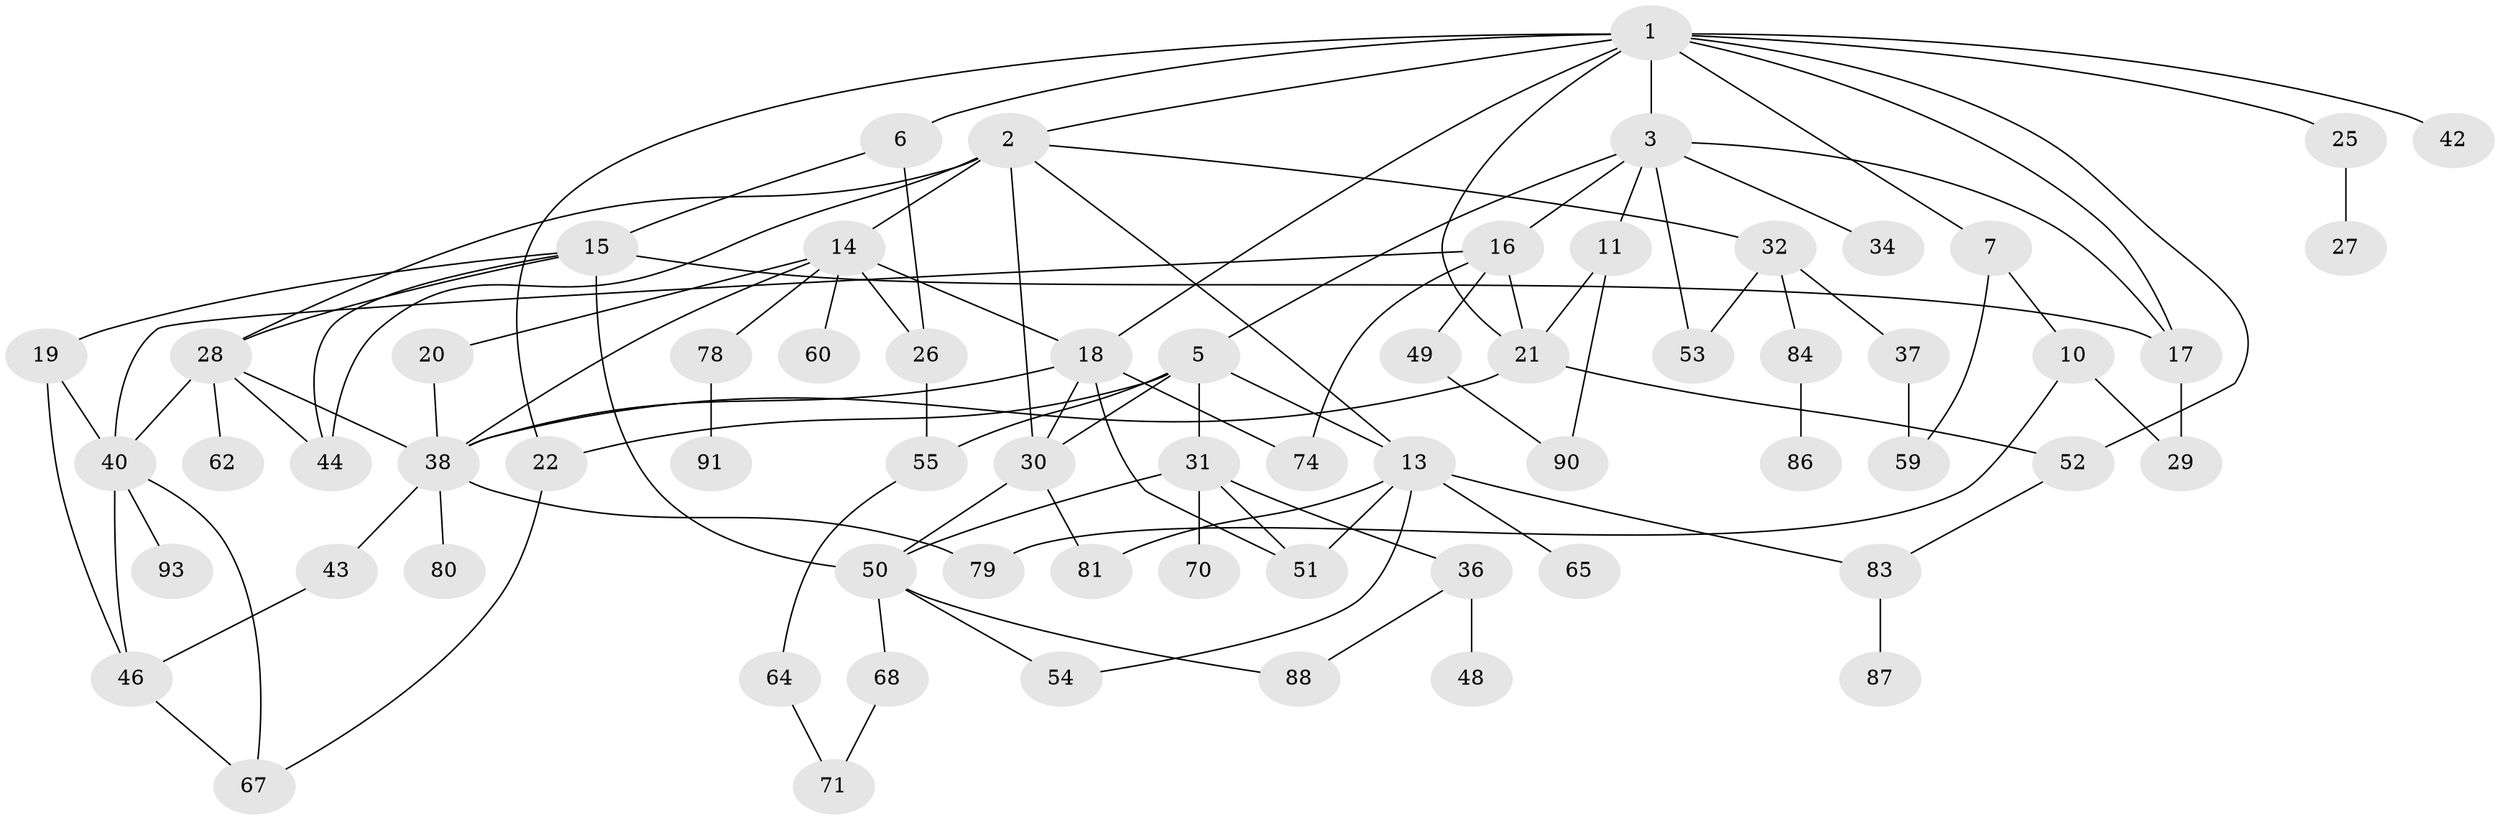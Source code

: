 // Generated by graph-tools (version 1.1) at 2025/51/02/27/25 19:51:37]
// undirected, 65 vertices, 104 edges
graph export_dot {
graph [start="1"]
  node [color=gray90,style=filled];
  1 [super="+4"];
  2 [super="+12"];
  3 [super="+8"];
  5 [super="+61"];
  6;
  7 [super="+9"];
  10;
  11 [super="+35"];
  13 [super="+82"];
  14 [super="+24"];
  15 [super="+39"];
  16 [super="+56"];
  17 [super="+76"];
  18 [super="+23"];
  19;
  20;
  21 [super="+75"];
  22 [super="+92"];
  25;
  26;
  27;
  28 [super="+45"];
  29;
  30;
  31 [super="+33"];
  32 [super="+41"];
  34;
  36;
  37;
  38 [super="+57"];
  40 [super="+47"];
  42 [super="+89"];
  43;
  44;
  46 [super="+58"];
  48;
  49;
  50 [super="+69"];
  51 [super="+73"];
  52 [super="+63"];
  53 [super="+77"];
  54;
  55 [super="+66"];
  59;
  60;
  62;
  64;
  65;
  67;
  68;
  70;
  71 [super="+72"];
  74;
  78;
  79;
  80;
  81;
  83 [super="+85"];
  84;
  86;
  87;
  88;
  90;
  91;
  93;
  1 -- 2;
  1 -- 3;
  1 -- 6;
  1 -- 21;
  1 -- 22;
  1 -- 25;
  1 -- 18;
  1 -- 52;
  1 -- 7;
  1 -- 42;
  1 -- 17;
  2 -- 14 [weight=2];
  2 -- 32;
  2 -- 30;
  2 -- 28;
  2 -- 44;
  2 -- 13;
  3 -- 5;
  3 -- 11;
  3 -- 16;
  3 -- 34;
  3 -- 17;
  3 -- 53;
  5 -- 13;
  5 -- 31;
  5 -- 30;
  5 -- 22;
  5 -- 55;
  6 -- 15;
  6 -- 26;
  7 -- 59;
  7 -- 10;
  10 -- 79;
  10 -- 29;
  11 -- 90;
  11 -- 21;
  13 -- 54;
  13 -- 65;
  13 -- 81;
  13 -- 83;
  13 -- 51;
  14 -- 20;
  14 -- 60;
  14 -- 18 [weight=2];
  14 -- 38;
  14 -- 78;
  14 -- 26;
  15 -- 17;
  15 -- 19;
  15 -- 50;
  15 -- 44;
  15 -- 28;
  16 -- 49;
  16 -- 21;
  16 -- 40;
  16 -- 74;
  17 -- 29;
  18 -- 30;
  18 -- 51;
  18 -- 74;
  18 -- 38;
  19 -- 40;
  19 -- 46;
  20 -- 38;
  21 -- 52;
  21 -- 38;
  22 -- 67;
  25 -- 27;
  26 -- 55;
  28 -- 44;
  28 -- 62;
  28 -- 40;
  28 -- 38;
  30 -- 50;
  30 -- 81;
  31 -- 50;
  31 -- 51;
  31 -- 36;
  31 -- 70;
  32 -- 37;
  32 -- 84;
  32 -- 53;
  36 -- 48;
  36 -- 88;
  37 -- 59;
  38 -- 43;
  38 -- 80;
  38 -- 79;
  40 -- 46;
  40 -- 67;
  40 -- 93;
  43 -- 46;
  46 -- 67;
  49 -- 90;
  50 -- 68;
  50 -- 88;
  50 -- 54;
  52 -- 83;
  55 -- 64;
  64 -- 71;
  68 -- 71;
  78 -- 91;
  83 -- 87;
  84 -- 86;
}

